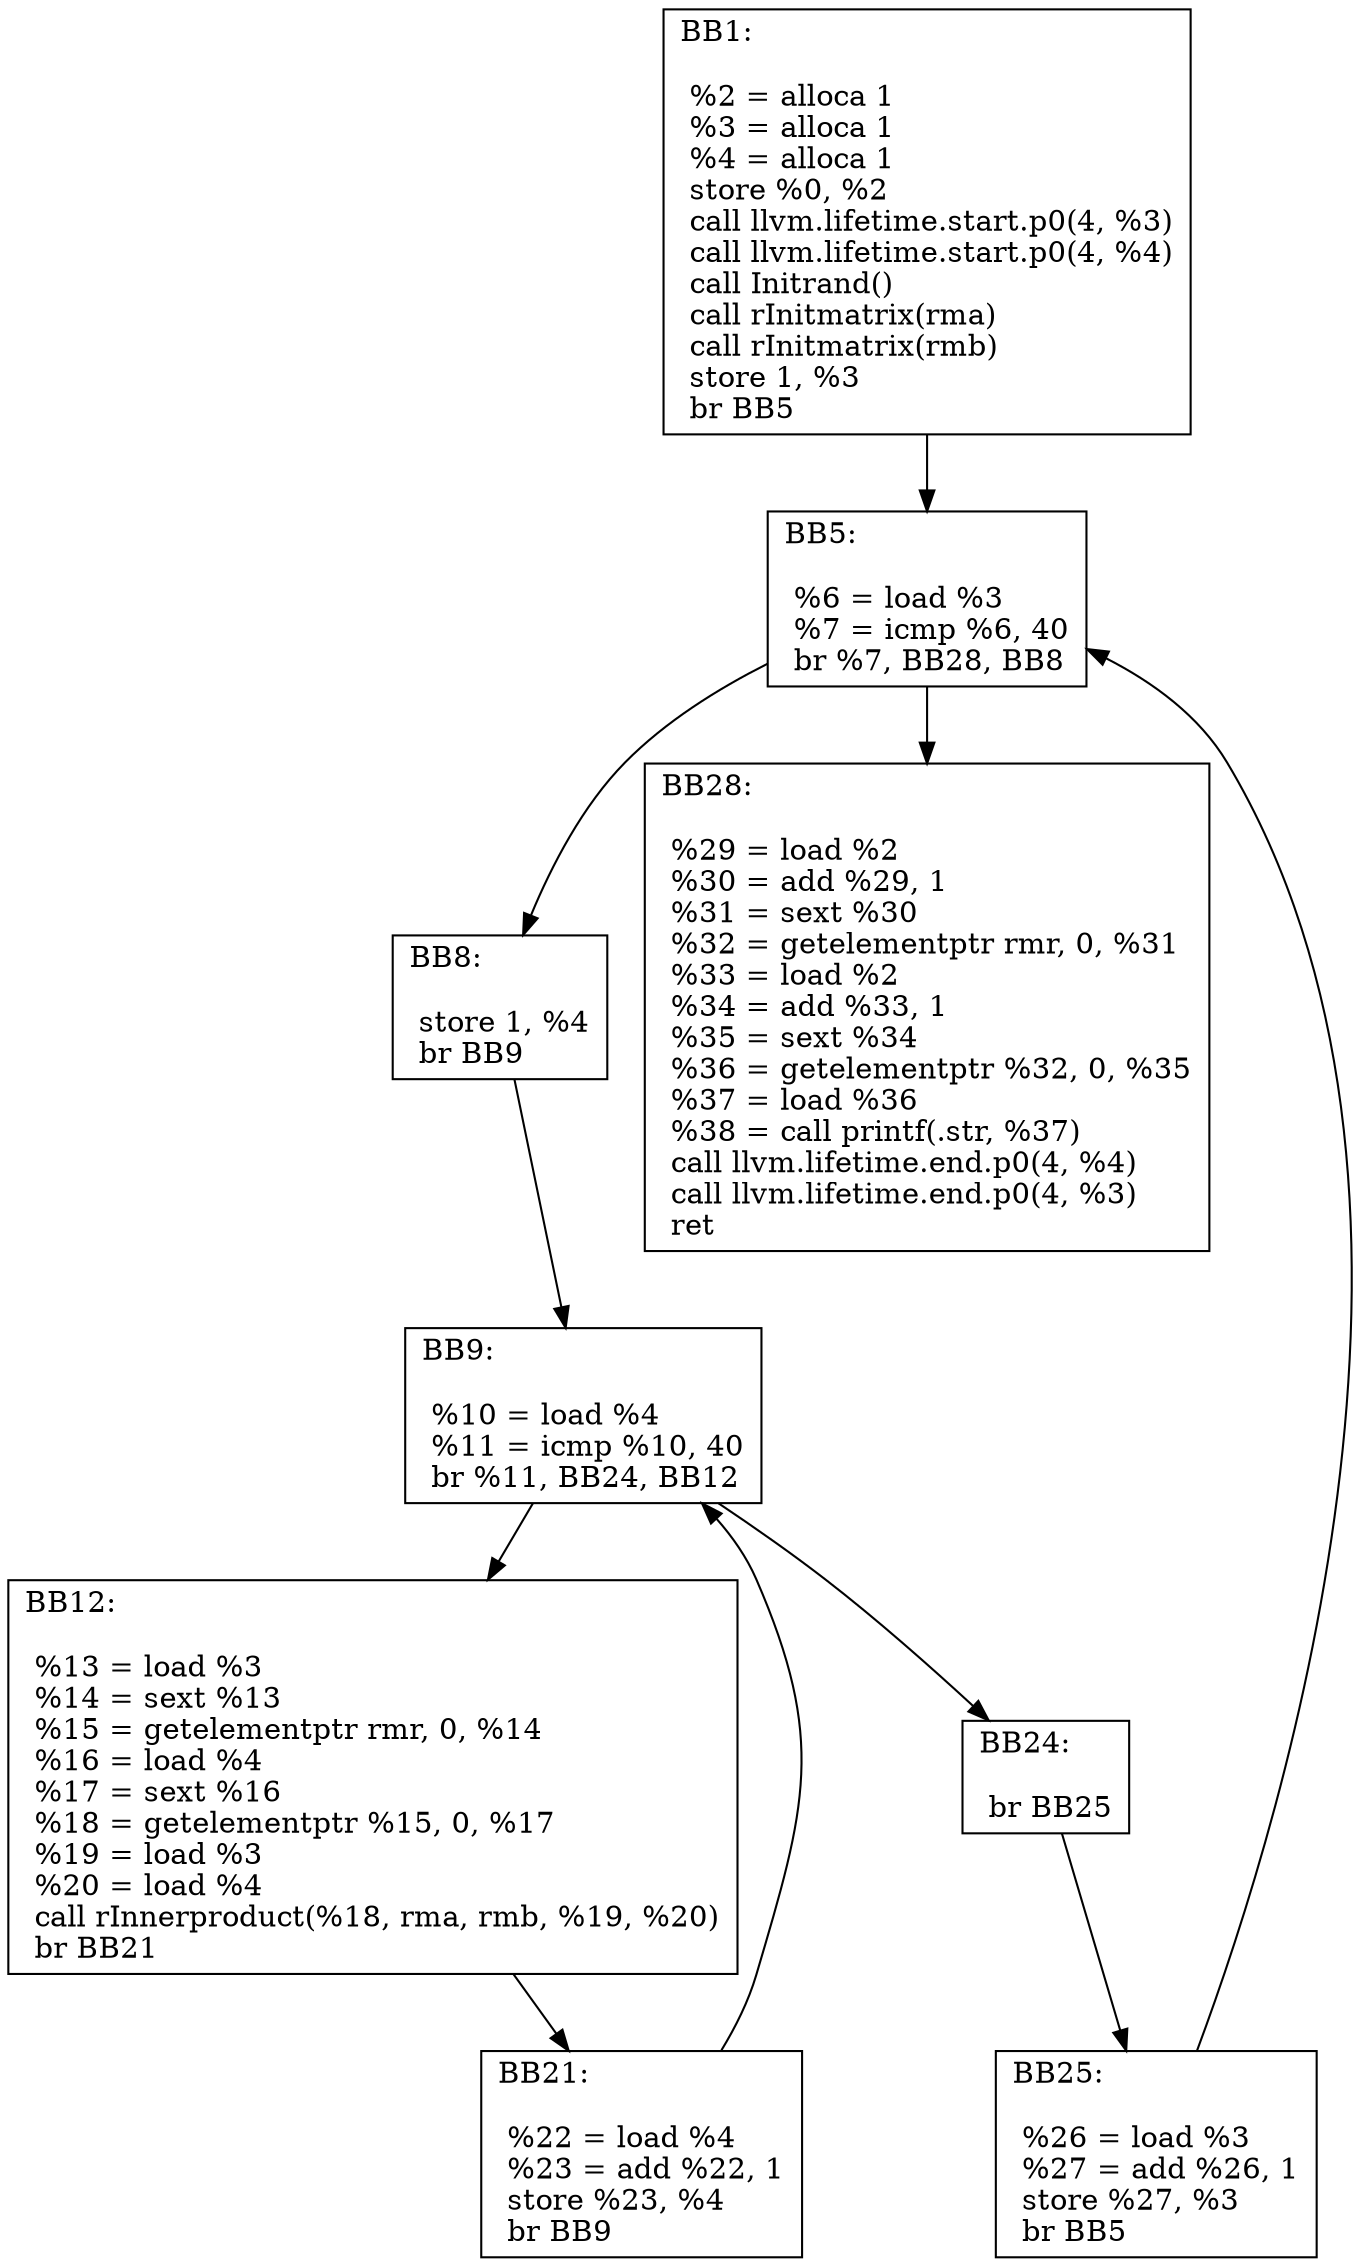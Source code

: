 digraph "CFG of Mm function"{
	BB1[shape=record,label="{BB1:\l\l
	 %2 = alloca  1\l	 %3 = alloca  1\l	 %4 = alloca  1\l	 store  %0,  %2\l	 call llvm.lifetime.start.p0(4, %3)\l	 call llvm.lifetime.start.p0(4, %4)\l	 call Initrand()\l	 call rInitmatrix(rma)\l	 call rInitmatrix(rmb)\l	 store  1,  %3\l	 br BB5\l	}"];
	BB1 -> BB5
	BB5[shape=record,label="{BB5:\l\l
	 %6 = load  %3\l	 %7 = icmp  %6,  40\l	 br %7, BB28, BB8\l	}"];
	BB5 -> BB8
	BB5 -> BB28
	BB8[shape=record,label="{BB8:\l\l
	 store  1,  %4\l	 br BB9\l	}"];
	BB8 -> BB9
	BB9[shape=record,label="{BB9:\l\l
	 %10 = load  %4\l	 %11 = icmp  %10,  40\l	 br %11, BB24, BB12\l	}"];
	BB9 -> BB12
	BB9 -> BB24
	BB12[shape=record,label="{BB12:\l\l
	 %13 = load  %3\l	 %14 = sext  %13\l	 %15 = getelementptr  rmr,  0,  %14\l	 %16 = load  %4\l	 %17 = sext  %16\l	 %18 = getelementptr  %15,  0,  %17\l	 %19 = load  %3\l	 %20 = load  %4\l	 call rInnerproduct(%18, rma, rmb, %19, %20)\l	 br BB21\l	}"];
	BB12 -> BB21
	BB21[shape=record,label="{BB21:\l\l
	 %22 = load  %4\l	 %23 = add  %22,  1\l	 store  %23,  %4\l	 br BB9\l	}"];
	BB21 -> BB9
	BB24[shape=record,label="{BB24:\l\l
	 br BB25\l	}"];
	BB24 -> BB25
	BB25[shape=record,label="{BB25:\l\l
	 %26 = load  %3\l	 %27 = add  %26,  1\l	 store  %27,  %3\l	 br BB5\l	}"];
	BB25 -> BB5
	BB28[shape=record,label="{BB28:\l\l
	 %29 = load  %2\l	 %30 = add  %29,  1\l	 %31 = sext  %30\l	 %32 = getelementptr  rmr,  0,  %31\l	 %33 = load  %2\l	 %34 = add  %33,  1\l	 %35 = sext  %34\l	 %36 = getelementptr  %32,  0,  %35\l	 %37 = load  %36\l	 %38 = call printf(.str, %37)\l	 call llvm.lifetime.end.p0(4, %4)\l	 call llvm.lifetime.end.p0(4, %3)\l	 ret \l	}"];
}

